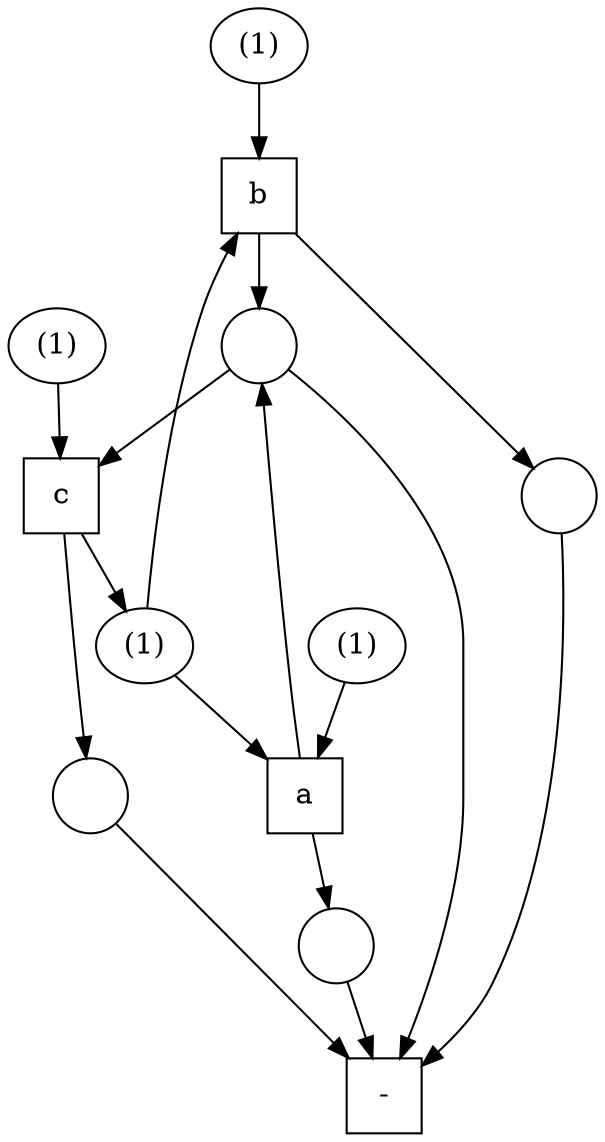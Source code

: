 digraph G {
    node [width=0.5];
xa4e270 [label="-",shape=box]
xa4e2c8 [label="a",shape=box]
xa4df58 [label="b",shape=box]
xa4de50 [label="c",shape=box]
xa4e0b8 [label=""]
xa4ddf8 [label=""]
xa4dea8 [label=""]
xa4dfb0 [label=""]
xa548d0 [label="(1)"]
xa54a88 [label="(1)"]
xa54be8 [label="(1)"]
xa54ae0 [label="(1)"]
xa4e0b8 -> xa4e270 
xa4df58 -> xa4e0b8 
xa4ddf8 -> xa4e270 
xa4e2c8 -> xa4ddf8 
xa4df58 -> xa4ddf8 
xa4ddf8 -> xa4de50 
xa4dea8 -> xa4e270 
xa4de50 -> xa4dea8 
xa4dfb0 -> xa4e270 
xa4e2c8 -> xa4dfb0 
xa548d0 -> xa4e2c8 
xa54a88 -> xa4e2c8 
xa54a88 -> xa4df58 
xa4de50 -> xa54a88 
xa54be8 -> xa4df58 
xa54ae0 -> xa4de50 
}

